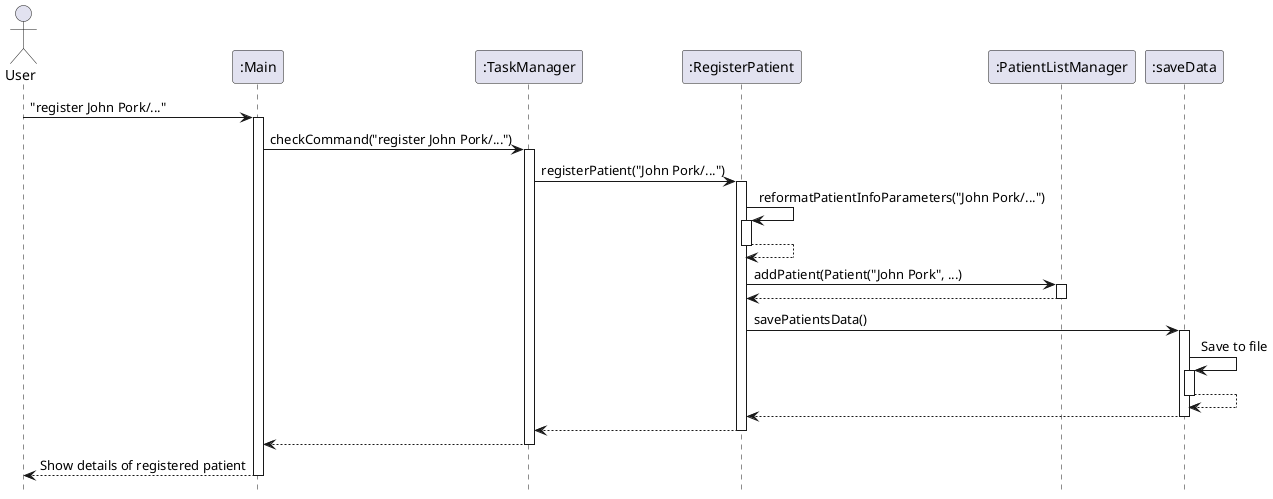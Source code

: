 @startuml
'https://plantuml.com/sequence-diagram

hide footbox

actor User
participant ":Main"
participant ":TaskManager"
participant ":RegisterPatient"
participant ":PatientListManager"
participant ":saveData"


User -> ":Main" : "register John Pork/..."
activate ":Main"

":Main" -> ":TaskManager" : checkCommand("register John Pork/...")
activate ":TaskManager"

":TaskManager" -> ":RegisterPatient" : registerPatient("John Pork/...")
activate ":RegisterPatient"

":RegisterPatient" -> ":RegisterPatient" : reformatPatientInfoParameters("John Pork/...")
activate ":RegisterPatient"

":RegisterPatient" --> ":RegisterPatient"
deactivate ":RegisterPatient"

":RegisterPatient" -> ":PatientListManager" : addPatient(Patient("John Pork", ...)
activate ":PatientListManager"

":PatientListManager" --> ":RegisterPatient"
deactivate ":PatientListManager"
":RegisterPatient" -> ":saveData" : savePatientsData()
activate ":saveData"

":saveData" -> ":saveData" : Save to file
activate ":saveData"

":saveData" --> ":saveData"
deactivate ":saveData"

":saveData" --> ":RegisterPatient"
deactivate ":saveData"

":RegisterPatient" --> ":TaskManager"
deactivate ":RegisterPatient"

":TaskManager" --> ":Main"
deactivate ":TaskManager"

":Main" --> User :Show details of registered patient
deactivate ":Main"
@enduml
